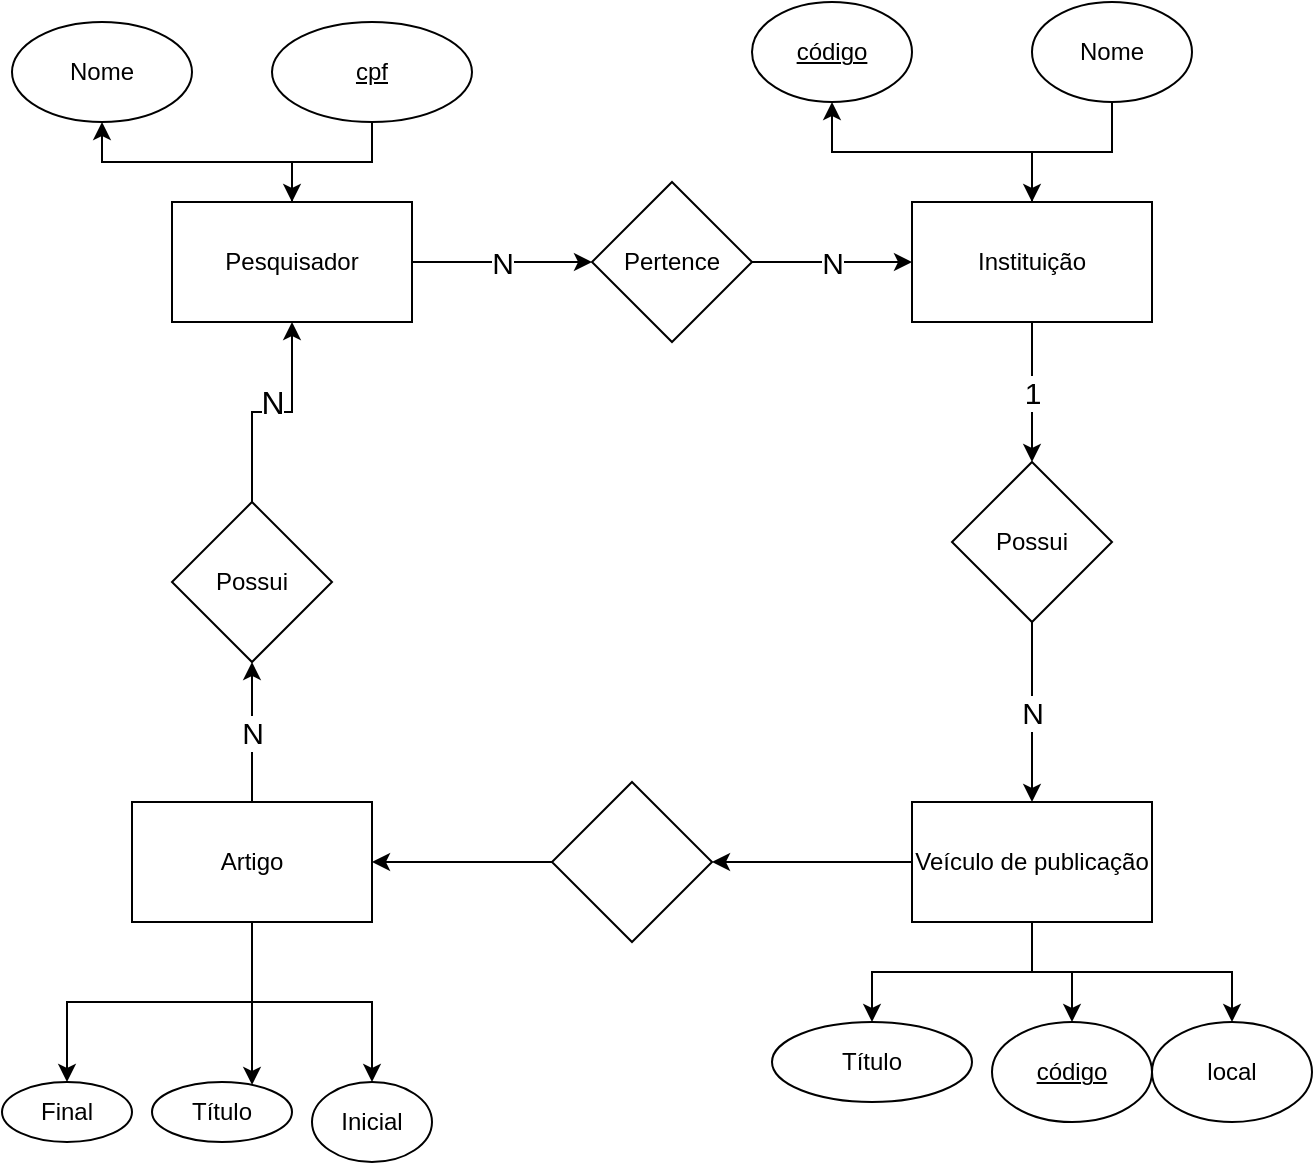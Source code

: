 <mxfile version="16.6.4" type="github">
  <diagram id="R2lEEEUBdFMjLlhIrx00" name="Page-1">
    <mxGraphModel dx="1422" dy="794" grid="1" gridSize="10" guides="1" tooltips="1" connect="1" arrows="1" fold="1" page="1" pageScale="1" pageWidth="850" pageHeight="1100" math="0" shadow="0" extFonts="Permanent Marker^https://fonts.googleapis.com/css?family=Permanent+Marker">
      <root>
        <mxCell id="0" />
        <mxCell id="1" parent="0" />
        <mxCell id="rHgchCrnLf1d8rRl3W0B-3" value="" style="edgeStyle=orthogonalEdgeStyle;rounded=0;orthogonalLoop=1;jettySize=auto;html=1;" edge="1" parent="1" source="rHgchCrnLf1d8rRl3W0B-1" target="rHgchCrnLf1d8rRl3W0B-2">
          <mxGeometry relative="1" as="geometry" />
        </mxCell>
        <mxCell id="rHgchCrnLf1d8rRl3W0B-7" value="N" style="edgeStyle=orthogonalEdgeStyle;rounded=0;orthogonalLoop=1;jettySize=auto;html=1;entryX=0;entryY=0.5;entryDx=0;entryDy=0;fontSize=15;" edge="1" parent="1" source="rHgchCrnLf1d8rRl3W0B-1" target="rHgchCrnLf1d8rRl3W0B-6">
          <mxGeometry relative="1" as="geometry" />
        </mxCell>
        <mxCell id="rHgchCrnLf1d8rRl3W0B-1" value="Pesquisador" style="rounded=0;whiteSpace=wrap;html=1;" vertex="1" parent="1">
          <mxGeometry x="190" y="120" width="120" height="60" as="geometry" />
        </mxCell>
        <mxCell id="rHgchCrnLf1d8rRl3W0B-2" value="Nome" style="ellipse;whiteSpace=wrap;html=1;rounded=0;" vertex="1" parent="1">
          <mxGeometry x="110" y="30" width="90" height="50" as="geometry" />
        </mxCell>
        <mxCell id="rHgchCrnLf1d8rRl3W0B-5" value="" style="edgeStyle=orthogonalEdgeStyle;rounded=0;orthogonalLoop=1;jettySize=auto;html=1;" edge="1" parent="1" source="rHgchCrnLf1d8rRl3W0B-4" target="rHgchCrnLf1d8rRl3W0B-1">
          <mxGeometry relative="1" as="geometry" />
        </mxCell>
        <mxCell id="rHgchCrnLf1d8rRl3W0B-4" value="&lt;u&gt;cpf&lt;/u&gt;" style="ellipse;whiteSpace=wrap;html=1;rounded=0;" vertex="1" parent="1">
          <mxGeometry x="240" y="30" width="100" height="50" as="geometry" />
        </mxCell>
        <mxCell id="rHgchCrnLf1d8rRl3W0B-9" value="N" style="edgeStyle=orthogonalEdgeStyle;rounded=0;orthogonalLoop=1;jettySize=auto;html=1;fontSize=15;" edge="1" parent="1" source="rHgchCrnLf1d8rRl3W0B-6" target="rHgchCrnLf1d8rRl3W0B-8">
          <mxGeometry relative="1" as="geometry" />
        </mxCell>
        <mxCell id="rHgchCrnLf1d8rRl3W0B-6" value="Pertence" style="rhombus;whiteSpace=wrap;html=1;" vertex="1" parent="1">
          <mxGeometry x="400" y="110" width="80" height="80" as="geometry" />
        </mxCell>
        <mxCell id="rHgchCrnLf1d8rRl3W0B-11" value="" style="edgeStyle=orthogonalEdgeStyle;rounded=0;orthogonalLoop=1;jettySize=auto;html=1;" edge="1" parent="1" source="rHgchCrnLf1d8rRl3W0B-8" target="rHgchCrnLf1d8rRl3W0B-10">
          <mxGeometry relative="1" as="geometry" />
        </mxCell>
        <mxCell id="rHgchCrnLf1d8rRl3W0B-15" value="1" style="edgeStyle=orthogonalEdgeStyle;rounded=0;orthogonalLoop=1;jettySize=auto;html=1;fontSize=15;" edge="1" parent="1" source="rHgchCrnLf1d8rRl3W0B-8" target="rHgchCrnLf1d8rRl3W0B-14">
          <mxGeometry relative="1" as="geometry" />
        </mxCell>
        <mxCell id="rHgchCrnLf1d8rRl3W0B-8" value="Instituição" style="whiteSpace=wrap;html=1;" vertex="1" parent="1">
          <mxGeometry x="560" y="120" width="120" height="60" as="geometry" />
        </mxCell>
        <mxCell id="rHgchCrnLf1d8rRl3W0B-10" value="&lt;u&gt;código&lt;/u&gt;" style="ellipse;whiteSpace=wrap;html=1;" vertex="1" parent="1">
          <mxGeometry x="480" y="20" width="80" height="50" as="geometry" />
        </mxCell>
        <mxCell id="rHgchCrnLf1d8rRl3W0B-13" style="edgeStyle=orthogonalEdgeStyle;rounded=0;orthogonalLoop=1;jettySize=auto;html=1;" edge="1" parent="1" source="rHgchCrnLf1d8rRl3W0B-12" target="rHgchCrnLf1d8rRl3W0B-8">
          <mxGeometry relative="1" as="geometry" />
        </mxCell>
        <mxCell id="rHgchCrnLf1d8rRl3W0B-12" value="Nome" style="ellipse;whiteSpace=wrap;html=1;" vertex="1" parent="1">
          <mxGeometry x="620" y="20" width="80" height="50" as="geometry" />
        </mxCell>
        <mxCell id="rHgchCrnLf1d8rRl3W0B-17" value="N" style="edgeStyle=orthogonalEdgeStyle;rounded=0;orthogonalLoop=1;jettySize=auto;html=1;fontSize=15;" edge="1" parent="1" source="rHgchCrnLf1d8rRl3W0B-14" target="rHgchCrnLf1d8rRl3W0B-16">
          <mxGeometry relative="1" as="geometry" />
        </mxCell>
        <mxCell id="rHgchCrnLf1d8rRl3W0B-14" value="Possui" style="rhombus;whiteSpace=wrap;html=1;" vertex="1" parent="1">
          <mxGeometry x="580" y="250" width="80" height="80" as="geometry" />
        </mxCell>
        <mxCell id="rHgchCrnLf1d8rRl3W0B-19" value="" style="edgeStyle=orthogonalEdgeStyle;rounded=0;orthogonalLoop=1;jettySize=auto;html=1;" edge="1" parent="1" source="rHgchCrnLf1d8rRl3W0B-16" target="rHgchCrnLf1d8rRl3W0B-18">
          <mxGeometry relative="1" as="geometry" />
        </mxCell>
        <mxCell id="rHgchCrnLf1d8rRl3W0B-21" value="" style="edgeStyle=orthogonalEdgeStyle;rounded=0;orthogonalLoop=1;jettySize=auto;html=1;" edge="1" parent="1" source="rHgchCrnLf1d8rRl3W0B-16" target="rHgchCrnLf1d8rRl3W0B-20">
          <mxGeometry relative="1" as="geometry" />
        </mxCell>
        <mxCell id="rHgchCrnLf1d8rRl3W0B-23" value="" style="edgeStyle=orthogonalEdgeStyle;rounded=0;orthogonalLoop=1;jettySize=auto;html=1;" edge="1" parent="1" source="rHgchCrnLf1d8rRl3W0B-16" target="rHgchCrnLf1d8rRl3W0B-22">
          <mxGeometry relative="1" as="geometry" />
        </mxCell>
        <mxCell id="rHgchCrnLf1d8rRl3W0B-25" value="" style="edgeStyle=orthogonalEdgeStyle;rounded=0;orthogonalLoop=1;jettySize=auto;html=1;" edge="1" parent="1" source="rHgchCrnLf1d8rRl3W0B-16" target="rHgchCrnLf1d8rRl3W0B-24">
          <mxGeometry relative="1" as="geometry" />
        </mxCell>
        <mxCell id="rHgchCrnLf1d8rRl3W0B-16" value="Veículo de publicação" style="whiteSpace=wrap;html=1;" vertex="1" parent="1">
          <mxGeometry x="560" y="420" width="120" height="60" as="geometry" />
        </mxCell>
        <mxCell id="rHgchCrnLf1d8rRl3W0B-18" value="Título" style="ellipse;whiteSpace=wrap;html=1;" vertex="1" parent="1">
          <mxGeometry x="490" y="530" width="100" height="40" as="geometry" />
        </mxCell>
        <mxCell id="rHgchCrnLf1d8rRl3W0B-20" value="local" style="ellipse;whiteSpace=wrap;html=1;" vertex="1" parent="1">
          <mxGeometry x="680" y="530" width="80" height="50" as="geometry" />
        </mxCell>
        <mxCell id="rHgchCrnLf1d8rRl3W0B-22" value="&lt;u&gt;código&lt;/u&gt;" style="ellipse;whiteSpace=wrap;html=1;" vertex="1" parent="1">
          <mxGeometry x="600" y="530" width="80" height="50" as="geometry" />
        </mxCell>
        <mxCell id="rHgchCrnLf1d8rRl3W0B-27" value="" style="edgeStyle=orthogonalEdgeStyle;rounded=0;orthogonalLoop=1;jettySize=auto;html=1;" edge="1" parent="1" source="rHgchCrnLf1d8rRl3W0B-24" target="rHgchCrnLf1d8rRl3W0B-26">
          <mxGeometry relative="1" as="geometry" />
        </mxCell>
        <mxCell id="rHgchCrnLf1d8rRl3W0B-24" value="" style="rhombus;whiteSpace=wrap;html=1;" vertex="1" parent="1">
          <mxGeometry x="380" y="410" width="80" height="80" as="geometry" />
        </mxCell>
        <mxCell id="rHgchCrnLf1d8rRl3W0B-29" value="N" style="edgeStyle=orthogonalEdgeStyle;rounded=0;orthogonalLoop=1;jettySize=auto;html=1;fontSize=15;" edge="1" parent="1" source="rHgchCrnLf1d8rRl3W0B-26" target="rHgchCrnLf1d8rRl3W0B-28">
          <mxGeometry relative="1" as="geometry" />
        </mxCell>
        <mxCell id="rHgchCrnLf1d8rRl3W0B-32" value="" style="edgeStyle=orthogonalEdgeStyle;rounded=0;orthogonalLoop=1;jettySize=auto;html=1;" edge="1" parent="1" source="rHgchCrnLf1d8rRl3W0B-26" target="rHgchCrnLf1d8rRl3W0B-31">
          <mxGeometry relative="1" as="geometry">
            <Array as="points">
              <mxPoint x="230" y="560" />
            </Array>
          </mxGeometry>
        </mxCell>
        <mxCell id="rHgchCrnLf1d8rRl3W0B-34" value="" style="edgeStyle=orthogonalEdgeStyle;rounded=0;orthogonalLoop=1;jettySize=auto;html=1;" edge="1" parent="1" source="rHgchCrnLf1d8rRl3W0B-26" target="rHgchCrnLf1d8rRl3W0B-33">
          <mxGeometry relative="1" as="geometry" />
        </mxCell>
        <mxCell id="rHgchCrnLf1d8rRl3W0B-37" value="" style="edgeStyle=orthogonalEdgeStyle;rounded=0;orthogonalLoop=1;jettySize=auto;html=1;" edge="1" parent="1" source="rHgchCrnLf1d8rRl3W0B-26" target="rHgchCrnLf1d8rRl3W0B-36">
          <mxGeometry relative="1" as="geometry" />
        </mxCell>
        <mxCell id="rHgchCrnLf1d8rRl3W0B-26" value="Artigo" style="whiteSpace=wrap;html=1;" vertex="1" parent="1">
          <mxGeometry x="170" y="420" width="120" height="60" as="geometry" />
        </mxCell>
        <mxCell id="rHgchCrnLf1d8rRl3W0B-30" value="N" style="edgeStyle=orthogonalEdgeStyle;rounded=0;orthogonalLoop=1;jettySize=auto;html=1;fontSize=16;" edge="1" parent="1" source="rHgchCrnLf1d8rRl3W0B-28" target="rHgchCrnLf1d8rRl3W0B-1">
          <mxGeometry y="5" relative="1" as="geometry">
            <mxPoint x="240" y="220" as="targetPoint" />
            <mxPoint as="offset" />
          </mxGeometry>
        </mxCell>
        <mxCell id="rHgchCrnLf1d8rRl3W0B-28" value="Possui" style="rhombus;whiteSpace=wrap;html=1;" vertex="1" parent="1">
          <mxGeometry x="190" y="270" width="80" height="80" as="geometry" />
        </mxCell>
        <mxCell id="rHgchCrnLf1d8rRl3W0B-31" value="Título" style="ellipse;whiteSpace=wrap;html=1;" vertex="1" parent="1">
          <mxGeometry x="180" y="560" width="70" height="30" as="geometry" />
        </mxCell>
        <mxCell id="rHgchCrnLf1d8rRl3W0B-33" value="Final" style="ellipse;whiteSpace=wrap;html=1;" vertex="1" parent="1">
          <mxGeometry x="105" y="560" width="65" height="30" as="geometry" />
        </mxCell>
        <mxCell id="rHgchCrnLf1d8rRl3W0B-36" value="Inicial" style="ellipse;whiteSpace=wrap;html=1;" vertex="1" parent="1">
          <mxGeometry x="260" y="560" width="60" height="40" as="geometry" />
        </mxCell>
      </root>
    </mxGraphModel>
  </diagram>
</mxfile>
